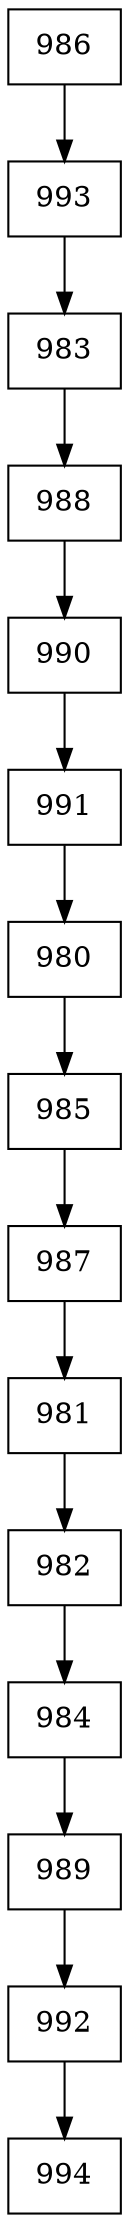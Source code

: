 digraph G {
  node [shape=record];
  node0 [label="{986}"];
  node0 -> node1;
  node1 [label="{993}"];
  node1 -> node2;
  node2 [label="{983}"];
  node2 -> node3;
  node3 [label="{988}"];
  node3 -> node4;
  node4 [label="{990}"];
  node4 -> node5;
  node5 [label="{991}"];
  node5 -> node6;
  node6 [label="{980}"];
  node6 -> node7;
  node7 [label="{985}"];
  node7 -> node8;
  node8 [label="{987}"];
  node8 -> node9;
  node9 [label="{981}"];
  node9 -> node10;
  node10 [label="{982}"];
  node10 -> node11;
  node11 [label="{984}"];
  node11 -> node12;
  node12 [label="{989}"];
  node12 -> node13;
  node13 [label="{992}"];
  node13 -> node14;
  node14 [label="{994}"];
}
